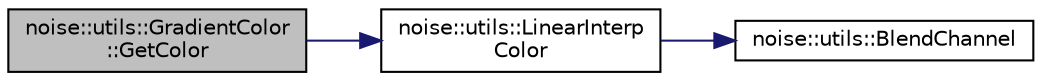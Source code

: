 digraph "noise::utils::GradientColor::GetColor"
{
  edge [fontname="Helvetica",fontsize="10",labelfontname="Helvetica",labelfontsize="10"];
  node [fontname="Helvetica",fontsize="10",shape=record];
  rankdir="LR";
  Node1 [label="noise::utils::GradientColor\l::GetColor",height=0.2,width=0.4,color="black", fillcolor="grey75", style="filled" fontcolor="black"];
  Node1 -> Node2 [color="midnightblue",fontsize="10",style="solid",fontname="Helvetica"];
  Node2 [label="noise::utils::LinearInterp\lColor",height=0.2,width=0.4,color="black", fillcolor="white", style="filled",URL="$namespacenoise_1_1utils.html#ad7a9086f885346fea9dc0011f1884f70"];
  Node2 -> Node3 [color="midnightblue",fontsize="10",style="solid",fontname="Helvetica"];
  Node3 [label="noise::utils::BlendChannel",height=0.2,width=0.4,color="black", fillcolor="white", style="filled",URL="$namespacenoise_1_1utils.html#a2711778d9c2d9c7641e6deb98bea878f"];
}
